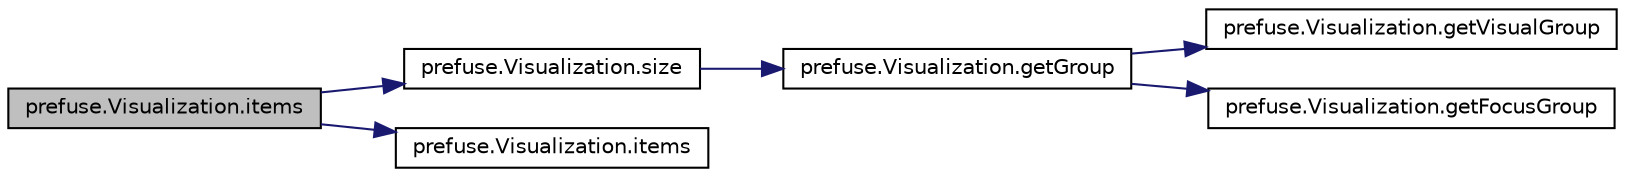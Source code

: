 digraph G
{
  edge [fontname="Helvetica",fontsize="10",labelfontname="Helvetica",labelfontsize="10"];
  node [fontname="Helvetica",fontsize="10",shape=record];
  rankdir="LR";
  Node1 [label="prefuse.Visualization.items",height=0.2,width=0.4,color="black", fillcolor="grey75", style="filled" fontcolor="black"];
  Node1 -> Node2 [color="midnightblue",fontsize="10",style="solid",fontname="Helvetica"];
  Node2 [label="prefuse.Visualization.size",height=0.2,width=0.4,color="black", fillcolor="white", style="filled",URL="$classprefuse_1_1_visualization.html#a57ab6fd894c7c63528bd1dead1a19956"];
  Node2 -> Node3 [color="midnightblue",fontsize="10",style="solid",fontname="Helvetica"];
  Node3 [label="prefuse.Visualization.getGroup",height=0.2,width=0.4,color="black", fillcolor="white", style="filled",URL="$classprefuse_1_1_visualization.html#a4248f9de3889ea8a6f42cdcc8f05d1f8"];
  Node3 -> Node4 [color="midnightblue",fontsize="10",style="solid",fontname="Helvetica"];
  Node4 [label="prefuse.Visualization.getVisualGroup",height=0.2,width=0.4,color="black", fillcolor="white", style="filled",URL="$classprefuse_1_1_visualization.html#a32987f22992fc2b9969d24411e40dd0f"];
  Node3 -> Node5 [color="midnightblue",fontsize="10",style="solid",fontname="Helvetica"];
  Node5 [label="prefuse.Visualization.getFocusGroup",height=0.2,width=0.4,color="black", fillcolor="white", style="filled",URL="$classprefuse_1_1_visualization.html#a82c909613dd736eece079928190f1673"];
  Node1 -> Node6 [color="midnightblue",fontsize="10",style="solid",fontname="Helvetica"];
  Node6 [label="prefuse.Visualization.items",height=0.2,width=0.4,color="black", fillcolor="white", style="filled",URL="$classprefuse_1_1_visualization.html#a629a8a531883c3329d2cab70e8ad7e06"];
}
